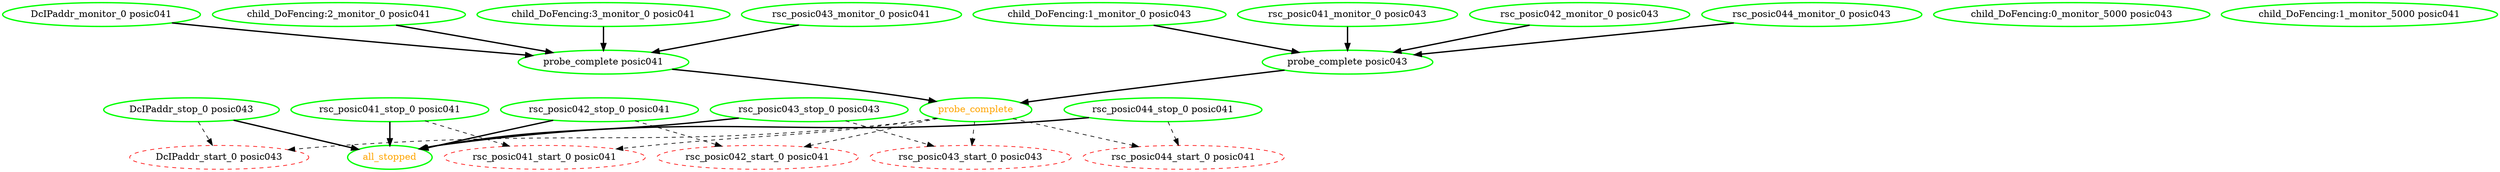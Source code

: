  digraph "g" {
"DcIPaddr_monitor_0 posic041" -> "probe_complete posic041" [ style = bold]
"DcIPaddr_monitor_0 posic041" [ style=bold color="green" fontcolor="black" ]
"DcIPaddr_start_0 posic043" [ style=dashed color="red" fontcolor="black"  ]
"DcIPaddr_stop_0 posic043" -> "DcIPaddr_start_0 posic043" [ style = dashed]
"DcIPaddr_stop_0 posic043" -> "all_stopped" [ style = bold]
"DcIPaddr_stop_0 posic043" [ style=bold color="green" fontcolor="black" ]
"all_stopped" [ style=bold color="green" fontcolor="orange"  ]
"child_DoFencing:0_monitor_5000 posic043" [ style=bold color="green" fontcolor="black" ]
"child_DoFencing:1_monitor_0 posic043" -> "probe_complete posic043" [ style = bold]
"child_DoFencing:1_monitor_0 posic043" [ style=bold color="green" fontcolor="black" ]
"child_DoFencing:1_monitor_5000 posic041" [ style=bold color="green" fontcolor="black" ]
"child_DoFencing:2_monitor_0 posic041" -> "probe_complete posic041" [ style = bold]
"child_DoFencing:2_monitor_0 posic041" [ style=bold color="green" fontcolor="black" ]
"child_DoFencing:3_monitor_0 posic041" -> "probe_complete posic041" [ style = bold]
"child_DoFencing:3_monitor_0 posic041" [ style=bold color="green" fontcolor="black" ]
"probe_complete posic041" -> "probe_complete" [ style = bold]
"probe_complete posic041" [ style=bold color="green" fontcolor="black" ]
"probe_complete posic043" -> "probe_complete" [ style = bold]
"probe_complete posic043" [ style=bold color="green" fontcolor="black" ]
"probe_complete" -> "DcIPaddr_start_0 posic043" [ style = dashed]
"probe_complete" -> "rsc_posic041_start_0 posic041" [ style = dashed]
"probe_complete" -> "rsc_posic042_start_0 posic041" [ style = dashed]
"probe_complete" -> "rsc_posic043_start_0 posic043" [ style = dashed]
"probe_complete" -> "rsc_posic044_start_0 posic041" [ style = dashed]
"probe_complete" [ style=bold color="green" fontcolor="orange" ]
"rsc_posic041_monitor_0 posic043" -> "probe_complete posic043" [ style = bold]
"rsc_posic041_monitor_0 posic043" [ style=bold color="green" fontcolor="black" ]
"rsc_posic041_start_0 posic041" [ style=dashed color="red" fontcolor="black"  ]
"rsc_posic041_stop_0 posic041" -> "all_stopped" [ style = bold]
"rsc_posic041_stop_0 posic041" -> "rsc_posic041_start_0 posic041" [ style = dashed]
"rsc_posic041_stop_0 posic041" [ style=bold color="green" fontcolor="black" ]
"rsc_posic042_monitor_0 posic043" -> "probe_complete posic043" [ style = bold]
"rsc_posic042_monitor_0 posic043" [ style=bold color="green" fontcolor="black" ]
"rsc_posic042_start_0 posic041" [ style=dashed color="red" fontcolor="black"  ]
"rsc_posic042_stop_0 posic041" -> "all_stopped" [ style = bold]
"rsc_posic042_stop_0 posic041" -> "rsc_posic042_start_0 posic041" [ style = dashed]
"rsc_posic042_stop_0 posic041" [ style=bold color="green" fontcolor="black" ]
"rsc_posic043_monitor_0 posic041" -> "probe_complete posic041" [ style = bold]
"rsc_posic043_monitor_0 posic041" [ style=bold color="green" fontcolor="black" ]
"rsc_posic043_start_0 posic043" [ style=dashed color="red" fontcolor="black"  ]
"rsc_posic043_stop_0 posic043" -> "all_stopped" [ style = bold]
"rsc_posic043_stop_0 posic043" -> "rsc_posic043_start_0 posic043" [ style = dashed]
"rsc_posic043_stop_0 posic043" [ style=bold color="green" fontcolor="black" ]
"rsc_posic044_monitor_0 posic043" -> "probe_complete posic043" [ style = bold]
"rsc_posic044_monitor_0 posic043" [ style=bold color="green" fontcolor="black" ]
"rsc_posic044_start_0 posic041" [ style=dashed color="red" fontcolor="black"  ]
"rsc_posic044_stop_0 posic041" -> "all_stopped" [ style = bold]
"rsc_posic044_stop_0 posic041" -> "rsc_posic044_start_0 posic041" [ style = dashed]
"rsc_posic044_stop_0 posic041" [ style=bold color="green" fontcolor="black" ]
}
